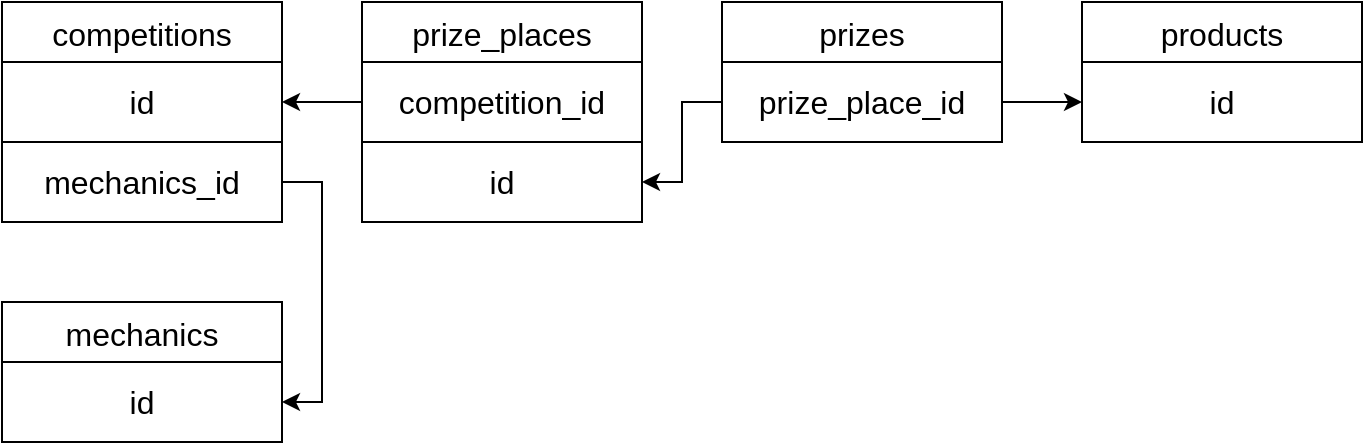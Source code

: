<mxfile version="22.0.4" type="github">
  <diagram name="Page-1" id="XIsYT7TJCGJJS6otNTN8">
    <mxGraphModel dx="1050" dy="566" grid="1" gridSize="10" guides="1" tooltips="1" connect="1" arrows="1" fold="1" page="1" pageScale="1" pageWidth="1200" pageHeight="1920" math="0" shadow="0">
      <root>
        <mxCell id="0" />
        <mxCell id="1" parent="0" />
        <mxCell id="8_buZQ5S7bNY2APi9bmk-5" value="competitions" style="shape=table;startSize=30;container=1;collapsible=0;childLayout=tableLayout;strokeColor=default;fontSize=16;" vertex="1" parent="1">
          <mxGeometry x="320" y="50" width="140" height="110" as="geometry" />
        </mxCell>
        <mxCell id="8_buZQ5S7bNY2APi9bmk-6" value="" style="shape=tableRow;horizontal=0;startSize=0;swimlaneHead=0;swimlaneBody=0;strokeColor=inherit;top=0;left=0;bottom=0;right=0;collapsible=0;dropTarget=0;fillColor=none;points=[[0,0.5],[1,0.5]];portConstraint=eastwest;fontSize=16;" vertex="1" parent="8_buZQ5S7bNY2APi9bmk-5">
          <mxGeometry y="30" width="140" height="40" as="geometry" />
        </mxCell>
        <mxCell id="8_buZQ5S7bNY2APi9bmk-7" value="id" style="shape=partialRectangle;html=1;whiteSpace=wrap;connectable=0;strokeColor=inherit;overflow=hidden;fillColor=none;top=0;left=0;bottom=0;right=0;pointerEvents=1;fontSize=16;" vertex="1" parent="8_buZQ5S7bNY2APi9bmk-6">
          <mxGeometry width="140" height="40" as="geometry">
            <mxRectangle width="140" height="40" as="alternateBounds" />
          </mxGeometry>
        </mxCell>
        <mxCell id="8_buZQ5S7bNY2APi9bmk-10" value="" style="shape=tableRow;horizontal=0;startSize=0;swimlaneHead=0;swimlaneBody=0;strokeColor=inherit;top=0;left=0;bottom=0;right=0;collapsible=0;dropTarget=0;fillColor=none;points=[[0,0.5],[1,0.5]];portConstraint=eastwest;fontSize=16;" vertex="1" parent="8_buZQ5S7bNY2APi9bmk-5">
          <mxGeometry y="70" width="140" height="40" as="geometry" />
        </mxCell>
        <mxCell id="8_buZQ5S7bNY2APi9bmk-11" value="&lt;span id=&quot;docs-internal-guid-d01ec0d2-7fff-b537-f497-42f7f3550f92&quot;&gt;&lt;/span&gt;mechanics_id" style="shape=partialRectangle;html=1;whiteSpace=wrap;connectable=0;strokeColor=inherit;overflow=hidden;fillColor=none;top=0;left=0;bottom=0;right=0;pointerEvents=1;fontSize=16;" vertex="1" parent="8_buZQ5S7bNY2APi9bmk-10">
          <mxGeometry width="140" height="40" as="geometry">
            <mxRectangle width="140" height="40" as="alternateBounds" />
          </mxGeometry>
        </mxCell>
        <mxCell id="8_buZQ5S7bNY2APi9bmk-25" value="mechanics" style="shape=table;startSize=30;container=1;collapsible=0;childLayout=tableLayout;strokeColor=default;fontSize=16;" vertex="1" parent="1">
          <mxGeometry x="320" y="200" width="140" height="70" as="geometry" />
        </mxCell>
        <mxCell id="8_buZQ5S7bNY2APi9bmk-26" value="" style="shape=tableRow;horizontal=0;startSize=0;swimlaneHead=0;swimlaneBody=0;strokeColor=inherit;top=0;left=0;bottom=0;right=0;collapsible=0;dropTarget=0;fillColor=none;points=[[0,0.5],[1,0.5]];portConstraint=eastwest;fontSize=16;" vertex="1" parent="8_buZQ5S7bNY2APi9bmk-25">
          <mxGeometry y="30" width="140" height="40" as="geometry" />
        </mxCell>
        <mxCell id="8_buZQ5S7bNY2APi9bmk-27" value="id" style="shape=partialRectangle;html=1;whiteSpace=wrap;connectable=0;strokeColor=inherit;overflow=hidden;fillColor=none;top=0;left=0;bottom=0;right=0;pointerEvents=1;fontSize=16;" vertex="1" parent="8_buZQ5S7bNY2APi9bmk-26">
          <mxGeometry width="140" height="40" as="geometry">
            <mxRectangle width="140" height="40" as="alternateBounds" />
          </mxGeometry>
        </mxCell>
        <mxCell id="8_buZQ5S7bNY2APi9bmk-18" value="prize_places" style="shape=table;startSize=30;container=1;collapsible=0;childLayout=tableLayout;strokeColor=default;fontSize=16;" vertex="1" parent="1">
          <mxGeometry x="500" y="50" width="140" height="110" as="geometry" />
        </mxCell>
        <mxCell id="8_buZQ5S7bNY2APi9bmk-21" value="" style="shape=tableRow;horizontal=0;startSize=0;swimlaneHead=0;swimlaneBody=0;strokeColor=inherit;top=0;left=0;bottom=0;right=0;collapsible=0;dropTarget=0;fillColor=none;points=[[0,0.5],[1,0.5]];portConstraint=eastwest;fontSize=16;" vertex="1" parent="8_buZQ5S7bNY2APi9bmk-18">
          <mxGeometry y="30" width="140" height="40" as="geometry" />
        </mxCell>
        <mxCell id="8_buZQ5S7bNY2APi9bmk-22" value="competition_id&lt;span id=&quot;docs-internal-guid-8acd1866-7fff-046a-541c-dad9026421be&quot;&gt;&lt;/span&gt;" style="shape=partialRectangle;html=1;whiteSpace=wrap;connectable=0;strokeColor=inherit;overflow=hidden;fillColor=none;top=0;left=0;bottom=0;right=0;pointerEvents=1;fontSize=16;" vertex="1" parent="8_buZQ5S7bNY2APi9bmk-21">
          <mxGeometry width="140" height="40" as="geometry">
            <mxRectangle width="140" height="40" as="alternateBounds" />
          </mxGeometry>
        </mxCell>
        <mxCell id="8_buZQ5S7bNY2APi9bmk-19" value="" style="shape=tableRow;horizontal=0;startSize=0;swimlaneHead=0;swimlaneBody=0;strokeColor=inherit;top=0;left=0;bottom=0;right=0;collapsible=0;dropTarget=0;fillColor=none;points=[[0,0.5],[1,0.5]];portConstraint=eastwest;fontSize=16;" vertex="1" parent="8_buZQ5S7bNY2APi9bmk-18">
          <mxGeometry y="70" width="140" height="40" as="geometry" />
        </mxCell>
        <mxCell id="8_buZQ5S7bNY2APi9bmk-20" value="id" style="shape=partialRectangle;html=1;whiteSpace=wrap;connectable=0;strokeColor=inherit;overflow=hidden;fillColor=none;top=0;left=0;bottom=0;right=0;pointerEvents=1;fontSize=16;" vertex="1" parent="8_buZQ5S7bNY2APi9bmk-19">
          <mxGeometry width="140" height="40" as="geometry">
            <mxRectangle width="140" height="40" as="alternateBounds" />
          </mxGeometry>
        </mxCell>
        <mxCell id="8_buZQ5S7bNY2APi9bmk-31" style="edgeStyle=orthogonalEdgeStyle;rounded=0;orthogonalLoop=1;jettySize=auto;html=1;entryX=1;entryY=0.5;entryDx=0;entryDy=0;" edge="1" parent="1" source="8_buZQ5S7bNY2APi9bmk-21" target="8_buZQ5S7bNY2APi9bmk-6">
          <mxGeometry relative="1" as="geometry" />
        </mxCell>
        <mxCell id="8_buZQ5S7bNY2APi9bmk-33" style="edgeStyle=orthogonalEdgeStyle;rounded=0;orthogonalLoop=1;jettySize=auto;html=1;exitX=1;exitY=0.5;exitDx=0;exitDy=0;" edge="1" parent="1" source="8_buZQ5S7bNY2APi9bmk-10" target="8_buZQ5S7bNY2APi9bmk-26">
          <mxGeometry relative="1" as="geometry" />
        </mxCell>
        <mxCell id="8_buZQ5S7bNY2APi9bmk-34" value="prizes" style="shape=table;startSize=30;container=1;collapsible=0;childLayout=tableLayout;strokeColor=default;fontSize=16;" vertex="1" parent="1">
          <mxGeometry x="680" y="50" width="140" height="70" as="geometry" />
        </mxCell>
        <mxCell id="8_buZQ5S7bNY2APi9bmk-37" value="" style="shape=tableRow;horizontal=0;startSize=0;swimlaneHead=0;swimlaneBody=0;strokeColor=inherit;top=0;left=0;bottom=0;right=0;collapsible=0;dropTarget=0;fillColor=none;points=[[0,0.5],[1,0.5]];portConstraint=eastwest;fontSize=16;" vertex="1" parent="8_buZQ5S7bNY2APi9bmk-34">
          <mxGeometry y="30" width="140" height="40" as="geometry" />
        </mxCell>
        <mxCell id="8_buZQ5S7bNY2APi9bmk-38" value="&lt;span id=&quot;docs-internal-guid-ce9af787-7fff-b074-5a05-c2240b56a82a&quot;&gt;&lt;/span&gt;prize_place_id" style="shape=partialRectangle;html=1;whiteSpace=wrap;connectable=0;strokeColor=inherit;overflow=hidden;fillColor=none;top=0;left=0;bottom=0;right=0;pointerEvents=1;fontSize=16;" vertex="1" parent="8_buZQ5S7bNY2APi9bmk-37">
          <mxGeometry width="140" height="40" as="geometry">
            <mxRectangle width="140" height="40" as="alternateBounds" />
          </mxGeometry>
        </mxCell>
        <mxCell id="8_buZQ5S7bNY2APi9bmk-39" style="edgeStyle=orthogonalEdgeStyle;rounded=0;orthogonalLoop=1;jettySize=auto;html=1;" edge="1" parent="1" source="8_buZQ5S7bNY2APi9bmk-37" target="8_buZQ5S7bNY2APi9bmk-19">
          <mxGeometry relative="1" as="geometry" />
        </mxCell>
        <mxCell id="8_buZQ5S7bNY2APi9bmk-40" value="products" style="shape=table;startSize=30;container=1;collapsible=0;childLayout=tableLayout;strokeColor=default;fontSize=16;" vertex="1" parent="1">
          <mxGeometry x="860" y="50" width="140" height="70" as="geometry" />
        </mxCell>
        <mxCell id="8_buZQ5S7bNY2APi9bmk-41" value="" style="shape=tableRow;horizontal=0;startSize=0;swimlaneHead=0;swimlaneBody=0;strokeColor=inherit;top=0;left=0;bottom=0;right=0;collapsible=0;dropTarget=0;fillColor=none;points=[[0,0.5],[1,0.5]];portConstraint=eastwest;fontSize=16;" vertex="1" parent="8_buZQ5S7bNY2APi9bmk-40">
          <mxGeometry y="30" width="140" height="40" as="geometry" />
        </mxCell>
        <mxCell id="8_buZQ5S7bNY2APi9bmk-42" value="id" style="shape=partialRectangle;html=1;whiteSpace=wrap;connectable=0;strokeColor=inherit;overflow=hidden;fillColor=none;top=0;left=0;bottom=0;right=0;pointerEvents=1;fontSize=16;" vertex="1" parent="8_buZQ5S7bNY2APi9bmk-41">
          <mxGeometry width="140" height="40" as="geometry">
            <mxRectangle width="140" height="40" as="alternateBounds" />
          </mxGeometry>
        </mxCell>
        <mxCell id="8_buZQ5S7bNY2APi9bmk-45" style="edgeStyle=orthogonalEdgeStyle;rounded=0;orthogonalLoop=1;jettySize=auto;html=1;" edge="1" parent="1" source="8_buZQ5S7bNY2APi9bmk-37" target="8_buZQ5S7bNY2APi9bmk-41">
          <mxGeometry relative="1" as="geometry" />
        </mxCell>
      </root>
    </mxGraphModel>
  </diagram>
</mxfile>
